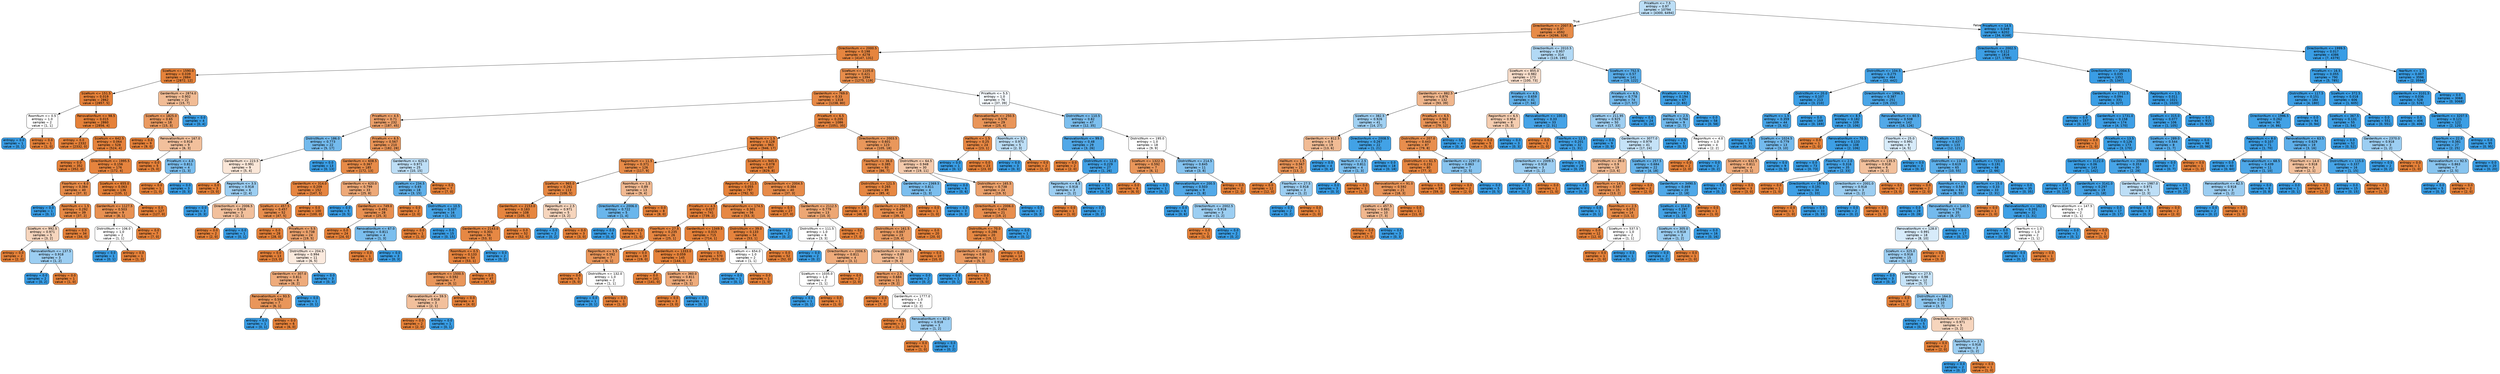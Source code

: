 digraph Tree {
node [shape=box, style="filled, rounded", color="black", fontname=helvetica] ;
edge [fontname=helvetica] ;
0 [label="PriceNum <= 7.5\nentropy = 0.97\nsamples = 10794\nvalue = [4300, 6494]", fillcolor="#bcdef6"] ;
1 [label="DirectionNum <= 2007.5\nentropy = 0.37\nsamples = 4592\nvalue = [4266, 326]", fillcolor="#e78b48"] ;
0 -> 1 [labeldistance=2.5, labelangle=45, headlabel="True"] ;
2 [label="DirectionNum <= 2000.5\nentropy = 0.198\nsamples = 4278\nvalue = [4147, 131]", fillcolor="#e6853f"] ;
1 -> 2 ;
3 [label="SizeNum <= 1590.0\nentropy = 0.039\nsamples = 2884\nvalue = [2872, 12]", fillcolor="#e5823a"] ;
2 -> 3 ;
4 [label="SizeNum <= 151.5\nentropy = 0.019\nsamples = 2862\nvalue = [2857, 5]", fillcolor="#e58139"] ;
3 -> 4 ;
5 [label="RoomNum <= 0.5\nentropy = 1.0\nsamples = 2\nvalue = [1, 1]", fillcolor="#ffffff"] ;
4 -> 5 ;
6 [label="entropy = 0.0\nsamples = 1\nvalue = [0, 1]", fillcolor="#399de5"] ;
5 -> 6 ;
7 [label="entropy = 0.0\nsamples = 1\nvalue = [1, 0]", fillcolor="#e58139"] ;
5 -> 7 ;
8 [label="RenovationNum <= 98.5\nentropy = 0.015\nsamples = 2860\nvalue = [2856, 4]", fillcolor="#e58139"] ;
4 -> 8 ;
9 [label="entropy = 0.0\nsamples = 2332\nvalue = [2332, 0]", fillcolor="#e58139"] ;
8 -> 9 ;
10 [label="SizeNum <= 642.5\nentropy = 0.064\nsamples = 528\nvalue = [524, 4]", fillcolor="#e5823b"] ;
8 -> 10 ;
11 [label="entropy = 0.0\nsamples = 352\nvalue = [352, 0]", fillcolor="#e58139"] ;
10 -> 11 ;
12 [label="DirectionNum <= 1995.5\nentropy = 0.156\nsamples = 176\nvalue = [172, 4]", fillcolor="#e6843e"] ;
10 -> 12 ;
13 [label="FloorNum <= 6.0\nentropy = 0.384\nsamples = 40\nvalue = [37, 3]", fillcolor="#e78b49"] ;
12 -> 13 ;
14 [label="entropy = 0.0\nsamples = 1\nvalue = [0, 1]", fillcolor="#399de5"] ;
13 -> 14 ;
15 [label="RoomNum <= 1.5\nentropy = 0.292\nsamples = 39\nvalue = [37, 2]", fillcolor="#e68844"] ;
13 -> 15 ;
16 [label="SizeNum <= 992.5\nentropy = 0.971\nsamples = 5\nvalue = [3, 2]", fillcolor="#f6d5bd"] ;
15 -> 16 ;
17 [label="entropy = 0.0\nsamples = 2\nvalue = [2, 0]", fillcolor="#e58139"] ;
16 -> 17 ;
18 [label="RenovationNum <= 137.5\nentropy = 0.918\nsamples = 3\nvalue = [1, 2]", fillcolor="#9ccef2"] ;
16 -> 18 ;
19 [label="entropy = 0.0\nsamples = 2\nvalue = [0, 2]", fillcolor="#399de5"] ;
18 -> 19 ;
20 [label="entropy = 0.0\nsamples = 1\nvalue = [1, 0]", fillcolor="#e58139"] ;
18 -> 20 ;
21 [label="entropy = 0.0\nsamples = 34\nvalue = [34, 0]", fillcolor="#e58139"] ;
15 -> 21 ;
22 [label="SizeNum <= 655.0\nentropy = 0.063\nsamples = 136\nvalue = [135, 1]", fillcolor="#e5823a"] ;
12 -> 22 ;
23 [label="GardenNum <= 1127.5\nentropy = 0.503\nsamples = 9\nvalue = [8, 1]", fillcolor="#e89152"] ;
22 -> 23 ;
24 [label="DistrictNum <= 106.0\nentropy = 1.0\nsamples = 2\nvalue = [1, 1]", fillcolor="#ffffff"] ;
23 -> 24 ;
25 [label="entropy = 0.0\nsamples = 1\nvalue = [0, 1]", fillcolor="#399de5"] ;
24 -> 25 ;
26 [label="entropy = 0.0\nsamples = 1\nvalue = [1, 0]", fillcolor="#e58139"] ;
24 -> 26 ;
27 [label="entropy = 0.0\nsamples = 7\nvalue = [7, 0]", fillcolor="#e58139"] ;
23 -> 27 ;
28 [label="entropy = 0.0\nsamples = 127\nvalue = [127, 0]", fillcolor="#e58139"] ;
22 -> 28 ;
29 [label="GardenNum <= 2874.0\nentropy = 0.902\nsamples = 22\nvalue = [15, 7]", fillcolor="#f1bc95"] ;
3 -> 29 ;
30 [label="SizeNum <= 1825.0\nentropy = 0.65\nsamples = 18\nvalue = [15, 3]", fillcolor="#ea9a61"] ;
29 -> 30 ;
31 [label="entropy = 0.0\nsamples = 9\nvalue = [9, 0]", fillcolor="#e58139"] ;
30 -> 31 ;
32 [label="RenovationNum <= 167.0\nentropy = 0.918\nsamples = 9\nvalue = [6, 3]", fillcolor="#f2c09c"] ;
30 -> 32 ;
33 [label="entropy = 0.0\nsamples = 5\nvalue = [5, 0]", fillcolor="#e58139"] ;
32 -> 33 ;
34 [label="PriceNum <= 4.0\nentropy = 0.811\nsamples = 4\nvalue = [1, 3]", fillcolor="#7bbeee"] ;
32 -> 34 ;
35 [label="entropy = 0.0\nsamples = 1\nvalue = [1, 0]", fillcolor="#e58139"] ;
34 -> 35 ;
36 [label="entropy = 0.0\nsamples = 3\nvalue = [0, 3]", fillcolor="#399de5"] ;
34 -> 36 ;
37 [label="entropy = 0.0\nsamples = 4\nvalue = [0, 4]", fillcolor="#399de5"] ;
29 -> 37 ;
38 [label="SizeNum <= 1105.0\nentropy = 0.421\nsamples = 1394\nvalue = [1275, 119]", fillcolor="#e78d4b"] ;
2 -> 38 ;
39 [label="GardenNum <= 769.0\nentropy = 0.33\nsamples = 1318\nvalue = [1238, 80]", fillcolor="#e78946"] ;
38 -> 39 ;
40 [label="PriceNum <= 4.5\nentropy = 0.71\nsamples = 232\nvalue = [187, 45]", fillcolor="#eb9f69"] ;
39 -> 40 ;
41 [label="DistrictNum <= 186.0\nentropy = 0.773\nsamples = 22\nvalue = [5, 17]", fillcolor="#73baed"] ;
40 -> 41 ;
42 [label="GardenNum <= 223.5\nentropy = 0.991\nsamples = 9\nvalue = [5, 4]", fillcolor="#fae6d7"] ;
41 -> 42 ;
43 [label="entropy = 0.0\nsamples = 3\nvalue = [3, 0]", fillcolor="#e58139"] ;
42 -> 43 ;
44 [label="RegionNum <= 3.5\nentropy = 0.918\nsamples = 6\nvalue = [2, 4]", fillcolor="#9ccef2"] ;
42 -> 44 ;
45 [label="entropy = 0.0\nsamples = 3\nvalue = [0, 3]", fillcolor="#399de5"] ;
44 -> 45 ;
46 [label="DirectionNum <= 2006.5\nentropy = 0.918\nsamples = 3\nvalue = [2, 1]", fillcolor="#f2c09c"] ;
44 -> 46 ;
47 [label="entropy = 0.0\nsamples = 2\nvalue = [2, 0]", fillcolor="#e58139"] ;
46 -> 47 ;
48 [label="entropy = 0.0\nsamples = 1\nvalue = [0, 1]", fillcolor="#399de5"] ;
46 -> 48 ;
49 [label="entropy = 0.0\nsamples = 13\nvalue = [0, 13]", fillcolor="#399de5"] ;
41 -> 49 ;
50 [label="PriceNum <= 6.5\nentropy = 0.567\nsamples = 210\nvalue = [182, 28]", fillcolor="#e99457"] ;
40 -> 50 ;
51 [label="GardenNum <= 608.5\nentropy = 0.367\nsamples = 185\nvalue = [172, 13]", fillcolor="#e78b48"] ;
50 -> 51 ;
52 [label="GardenNum <= 314.0\nentropy = 0.209\nsamples = 152\nvalue = [147, 5]", fillcolor="#e68540"] ;
51 -> 52 ;
53 [label="SizeNum <= 457.5\nentropy = 0.457\nsamples = 52\nvalue = [47, 5]", fillcolor="#e88e4e"] ;
52 -> 53 ;
54 [label="entropy = 0.0\nsamples = 28\nvalue = [28, 0]", fillcolor="#e58139"] ;
53 -> 54 ;
55 [label="PriceNum <= 5.5\nentropy = 0.738\nsamples = 24\nvalue = [19, 5]", fillcolor="#eca26d"] ;
53 -> 55 ;
56 [label="entropy = 0.0\nsamples = 13\nvalue = [13, 0]", fillcolor="#e58139"] ;
55 -> 56 ;
57 [label="DistrictNum <= 204.5\nentropy = 0.994\nsamples = 11\nvalue = [6, 5]", fillcolor="#fbeade"] ;
55 -> 57 ;
58 [label="GardenNum <= 307.0\nentropy = 0.811\nsamples = 8\nvalue = [6, 2]", fillcolor="#eeab7b"] ;
57 -> 58 ;
59 [label="RenovationNum <= 93.5\nentropy = 0.592\nsamples = 7\nvalue = [6, 1]", fillcolor="#e9965a"] ;
58 -> 59 ;
60 [label="entropy = 0.0\nsamples = 1\nvalue = [0, 1]", fillcolor="#399de5"] ;
59 -> 60 ;
61 [label="entropy = 0.0\nsamples = 6\nvalue = [6, 0]", fillcolor="#e58139"] ;
59 -> 61 ;
62 [label="entropy = 0.0\nsamples = 1\nvalue = [0, 1]", fillcolor="#399de5"] ;
58 -> 62 ;
63 [label="entropy = 0.0\nsamples = 3\nvalue = [0, 3]", fillcolor="#399de5"] ;
57 -> 63 ;
64 [label="entropy = 0.0\nsamples = 100\nvalue = [100, 0]", fillcolor="#e58139"] ;
52 -> 64 ;
65 [label="GardenNum <= 620.0\nentropy = 0.799\nsamples = 33\nvalue = [25, 8]", fillcolor="#eda978"] ;
51 -> 65 ;
66 [label="entropy = 0.0\nsamples = 5\nvalue = [0, 5]", fillcolor="#399de5"] ;
65 -> 66 ;
67 [label="GardenNum <= 749.0\nentropy = 0.491\nsamples = 28\nvalue = [25, 3]", fillcolor="#e89051"] ;
65 -> 67 ;
68 [label="entropy = 0.0\nsamples = 24\nvalue = [24, 0]", fillcolor="#e58139"] ;
67 -> 68 ;
69 [label="RenovationNum <= 67.0\nentropy = 0.811\nsamples = 4\nvalue = [1, 3]", fillcolor="#7bbeee"] ;
67 -> 69 ;
70 [label="entropy = 0.0\nsamples = 1\nvalue = [1, 0]", fillcolor="#e58139"] ;
69 -> 70 ;
71 [label="entropy = 0.0\nsamples = 3\nvalue = [0, 3]", fillcolor="#399de5"] ;
69 -> 71 ;
72 [label="GardenNum <= 625.0\nentropy = 0.971\nsamples = 25\nvalue = [10, 15]", fillcolor="#bddef6"] ;
50 -> 72 ;
73 [label="SizeNum <= 234.5\nentropy = 0.65\nsamples = 18\nvalue = [3, 15]", fillcolor="#61b1ea"] ;
72 -> 73 ;
74 [label="entropy = 0.0\nsamples = 2\nvalue = [2, 0]", fillcolor="#e58139"] ;
73 -> 74 ;
75 [label="DistrictNum <= 10.5\nentropy = 0.337\nsamples = 16\nvalue = [1, 15]", fillcolor="#46a4e7"] ;
73 -> 75 ;
76 [label="entropy = 0.0\nsamples = 1\nvalue = [1, 0]", fillcolor="#e58139"] ;
75 -> 76 ;
77 [label="entropy = 0.0\nsamples = 15\nvalue = [0, 15]", fillcolor="#399de5"] ;
75 -> 77 ;
78 [label="entropy = 0.0\nsamples = 7\nvalue = [7, 0]", fillcolor="#e58139"] ;
72 -> 78 ;
79 [label="PriceNum <= 6.5\nentropy = 0.205\nsamples = 1086\nvalue = [1051, 35]", fillcolor="#e68540"] ;
39 -> 79 ;
80 [label="YearNum <= 1.5\nentropy = 0.128\nsamples = 963\nvalue = [946, 17]", fillcolor="#e5833d"] ;
79 -> 80 ;
81 [label="RegionNum <= 11.5\nentropy = 0.371\nsamples = 126\nvalue = [117, 9]", fillcolor="#e78b48"] ;
80 -> 81 ;
82 [label="SizeNum <= 965.0\nentropy = 0.261\nsamples = 113\nvalue = [108, 5]", fillcolor="#e68742"] ;
81 -> 82 ;
83 [label="GardenNum <= 2153.0\nentropy = 0.183\nsamples = 108\nvalue = [105, 3]", fillcolor="#e6853f"] ;
82 -> 83 ;
84 [label="GardenNum <= 2143.0\nentropy = 0.301\nsamples = 56\nvalue = [53, 3]", fillcolor="#e68844"] ;
83 -> 84 ;
85 [label="RoomNum <= 0.5\nentropy = 0.133\nsamples = 54\nvalue = [53, 1]", fillcolor="#e5833d"] ;
84 -> 85 ;
86 [label="GardenNum <= 1500.5\nentropy = 0.592\nsamples = 7\nvalue = [6, 1]", fillcolor="#e9965a"] ;
85 -> 86 ;
87 [label="RenovationNum <= 59.5\nentropy = 0.918\nsamples = 3\nvalue = [2, 1]", fillcolor="#f2c09c"] ;
86 -> 87 ;
88 [label="entropy = 0.0\nsamples = 2\nvalue = [2, 0]", fillcolor="#e58139"] ;
87 -> 88 ;
89 [label="entropy = 0.0\nsamples = 1\nvalue = [0, 1]", fillcolor="#399de5"] ;
87 -> 89 ;
90 [label="entropy = 0.0\nsamples = 4\nvalue = [4, 0]", fillcolor="#e58139"] ;
86 -> 90 ;
91 [label="entropy = 0.0\nsamples = 47\nvalue = [47, 0]", fillcolor="#e58139"] ;
85 -> 91 ;
92 [label="entropy = 0.0\nsamples = 2\nvalue = [0, 2]", fillcolor="#399de5"] ;
84 -> 92 ;
93 [label="entropy = 0.0\nsamples = 52\nvalue = [52, 0]", fillcolor="#e58139"] ;
83 -> 93 ;
94 [label="RegionNum <= 2.5\nentropy = 0.971\nsamples = 5\nvalue = [3, 2]", fillcolor="#f6d5bd"] ;
82 -> 94 ;
95 [label="entropy = 0.0\nsamples = 2\nvalue = [0, 2]", fillcolor="#399de5"] ;
94 -> 95 ;
96 [label="entropy = 0.0\nsamples = 3\nvalue = [3, 0]", fillcolor="#e58139"] ;
94 -> 96 ;
97 [label="RoomNum <= 1.5\nentropy = 0.89\nsamples = 13\nvalue = [9, 4]", fillcolor="#f1b991"] ;
81 -> 97 ;
98 [label="DirectionNum <= 2006.0\nentropy = 0.722\nsamples = 5\nvalue = [1, 4]", fillcolor="#6ab6ec"] ;
97 -> 98 ;
99 [label="entropy = 0.0\nsamples = 4\nvalue = [0, 4]", fillcolor="#399de5"] ;
98 -> 99 ;
100 [label="entropy = 0.0\nsamples = 1\nvalue = [1, 0]", fillcolor="#e58139"] ;
98 -> 100 ;
101 [label="entropy = 0.0\nsamples = 8\nvalue = [8, 0]", fillcolor="#e58139"] ;
97 -> 101 ;
102 [label="SizeNum <= 945.0\nentropy = 0.078\nsamples = 837\nvalue = [829, 8]", fillcolor="#e5823b"] ;
80 -> 102 ;
103 [label="RegionNum <= 11.5\nentropy = 0.055\nsamples = 797\nvalue = [792, 5]", fillcolor="#e5823a"] ;
102 -> 103 ;
104 [label="PriceNum <= 4.5\nentropy = 0.027\nsamples = 741\nvalue = [739, 2]", fillcolor="#e5813a"] ;
103 -> 104 ;
105 [label="FloorNum <= 27.5\nentropy = 0.235\nsamples = 26\nvalue = [25, 1]", fillcolor="#e68641"] ;
104 -> 105 ;
106 [label="RegionNum <= 5.5\nentropy = 0.592\nsamples = 7\nvalue = [6, 1]", fillcolor="#e9965a"] ;
105 -> 106 ;
107 [label="entropy = 0.0\nsamples = 5\nvalue = [5, 0]", fillcolor="#e58139"] ;
106 -> 107 ;
108 [label="DistrictNum <= 132.0\nentropy = 1.0\nsamples = 2\nvalue = [1, 1]", fillcolor="#ffffff"] ;
106 -> 108 ;
109 [label="entropy = 0.0\nsamples = 1\nvalue = [0, 1]", fillcolor="#399de5"] ;
108 -> 109 ;
110 [label="entropy = 0.0\nsamples = 1\nvalue = [1, 0]", fillcolor="#e58139"] ;
108 -> 110 ;
111 [label="entropy = 0.0\nsamples = 19\nvalue = [19, 0]", fillcolor="#e58139"] ;
105 -> 111 ;
112 [label="GardenNum <= 1349.5\nentropy = 0.015\nsamples = 715\nvalue = [714, 1]", fillcolor="#e58139"] ;
104 -> 112 ;
113 [label="GardenNum <= 1333.0\nentropy = 0.059\nsamples = 145\nvalue = [144, 1]", fillcolor="#e5823a"] ;
112 -> 113 ;
114 [label="entropy = 0.0\nsamples = 141\nvalue = [141, 0]", fillcolor="#e58139"] ;
113 -> 114 ;
115 [label="SizeNum <= 360.0\nentropy = 0.811\nsamples = 4\nvalue = [3, 1]", fillcolor="#eeab7b"] ;
113 -> 115 ;
116 [label="entropy = 0.0\nsamples = 3\nvalue = [3, 0]", fillcolor="#e58139"] ;
115 -> 116 ;
117 [label="entropy = 0.0\nsamples = 1\nvalue = [0, 1]", fillcolor="#399de5"] ;
115 -> 117 ;
118 [label="entropy = 0.0\nsamples = 570\nvalue = [570, 0]", fillcolor="#e58139"] ;
112 -> 118 ;
119 [label="RenovationNum <= 174.5\nentropy = 0.301\nsamples = 56\nvalue = [53, 3]", fillcolor="#e68844"] ;
103 -> 119 ;
120 [label="DistrictNum <= 39.0\nentropy = 0.133\nsamples = 54\nvalue = [53, 1]", fillcolor="#e5833d"] ;
119 -> 120 ;
121 [label="SizeNum <= 654.0\nentropy = 1.0\nsamples = 2\nvalue = [1, 1]", fillcolor="#ffffff"] ;
120 -> 121 ;
122 [label="entropy = 0.0\nsamples = 1\nvalue = [0, 1]", fillcolor="#399de5"] ;
121 -> 122 ;
123 [label="entropy = 0.0\nsamples = 1\nvalue = [1, 0]", fillcolor="#e58139"] ;
121 -> 123 ;
124 [label="entropy = 0.0\nsamples = 52\nvalue = [52, 0]", fillcolor="#e58139"] ;
120 -> 124 ;
125 [label="entropy = 0.0\nsamples = 2\nvalue = [0, 2]", fillcolor="#399de5"] ;
119 -> 125 ;
126 [label="DirectionNum <= 2004.5\nentropy = 0.384\nsamples = 40\nvalue = [37, 3]", fillcolor="#e78b49"] ;
102 -> 126 ;
127 [label="entropy = 0.0\nsamples = 27\nvalue = [27, 0]", fillcolor="#e58139"] ;
126 -> 127 ;
128 [label="GardenNum <= 2112.5\nentropy = 0.779\nsamples = 13\nvalue = [10, 3]", fillcolor="#eda774"] ;
126 -> 128 ;
129 [label="DistrictNum <= 111.5\nentropy = 1.0\nsamples = 6\nvalue = [3, 3]", fillcolor="#ffffff"] ;
128 -> 129 ;
130 [label="entropy = 0.0\nsamples = 2\nvalue = [0, 2]", fillcolor="#399de5"] ;
129 -> 130 ;
131 [label="DirectionNum <= 2006.5\nentropy = 0.811\nsamples = 4\nvalue = [3, 1]", fillcolor="#eeab7b"] ;
129 -> 131 ;
132 [label="SizeNum <= 1035.0\nentropy = 1.0\nsamples = 2\nvalue = [1, 1]", fillcolor="#ffffff"] ;
131 -> 132 ;
133 [label="entropy = 0.0\nsamples = 1\nvalue = [0, 1]", fillcolor="#399de5"] ;
132 -> 133 ;
134 [label="entropy = 0.0\nsamples = 1\nvalue = [1, 0]", fillcolor="#e58139"] ;
132 -> 134 ;
135 [label="entropy = 0.0\nsamples = 2\nvalue = [2, 0]", fillcolor="#e58139"] ;
131 -> 135 ;
136 [label="entropy = 0.0\nsamples = 7\nvalue = [7, 0]", fillcolor="#e58139"] ;
128 -> 136 ;
137 [label="DirectionNum <= 2003.5\nentropy = 0.601\nsamples = 123\nvalue = [105, 18]", fillcolor="#e9975b"] ;
79 -> 137 ;
138 [label="FloorNum <= 36.0\nentropy = 0.385\nsamples = 93\nvalue = [86, 7]", fillcolor="#e78b49"] ;
137 -> 138 ;
139 [label="DistrictNum <= 121.5\nentropy = 0.265\nsamples = 89\nvalue = [85, 4]", fillcolor="#e68742"] ;
138 -> 139 ;
140 [label="entropy = 0.0\nsamples = 46\nvalue = [46, 0]", fillcolor="#e58139"] ;
139 -> 140 ;
141 [label="GardenNum <= 2505.5\nentropy = 0.446\nsamples = 43\nvalue = [39, 4]", fillcolor="#e88e4d"] ;
139 -> 141 ;
142 [label="DistrictNum <= 161.5\nentropy = 0.667\nsamples = 23\nvalue = [19, 4]", fillcolor="#ea9c63"] ;
141 -> 142 ;
143 [label="DirectionNum <= 2002.5\nentropy = 0.89\nsamples = 13\nvalue = [9, 4]", fillcolor="#f1b991"] ;
142 -> 143 ;
144 [label="YearNum <= 2.5\nentropy = 0.684\nsamples = 11\nvalue = [9, 2]", fillcolor="#eb9d65"] ;
143 -> 144 ;
145 [label="entropy = 0.0\nsamples = 7\nvalue = [7, 0]", fillcolor="#e58139"] ;
144 -> 145 ;
146 [label="GardenNum <= 1777.0\nentropy = 1.0\nsamples = 4\nvalue = [2, 2]", fillcolor="#ffffff"] ;
144 -> 146 ;
147 [label="entropy = 0.0\nsamples = 1\nvalue = [1, 0]", fillcolor="#e58139"] ;
146 -> 147 ;
148 [label="RenovationNum <= 82.0\nentropy = 0.918\nsamples = 3\nvalue = [1, 2]", fillcolor="#9ccef2"] ;
146 -> 148 ;
149 [label="entropy = 0.0\nsamples = 1\nvalue = [1, 0]", fillcolor="#e58139"] ;
148 -> 149 ;
150 [label="entropy = 0.0\nsamples = 2\nvalue = [0, 2]", fillcolor="#399de5"] ;
148 -> 150 ;
151 [label="entropy = 0.0\nsamples = 2\nvalue = [0, 2]", fillcolor="#399de5"] ;
143 -> 151 ;
152 [label="entropy = 0.0\nsamples = 10\nvalue = [10, 0]", fillcolor="#e58139"] ;
142 -> 152 ;
153 [label="entropy = 0.0\nsamples = 20\nvalue = [20, 0]", fillcolor="#e58139"] ;
141 -> 153 ;
154 [label="GardenNum <= 2369.5\nentropy = 0.811\nsamples = 4\nvalue = [1, 3]", fillcolor="#7bbeee"] ;
138 -> 154 ;
155 [label="entropy = 0.0\nsamples = 1\nvalue = [1, 0]", fillcolor="#e58139"] ;
154 -> 155 ;
156 [label="entropy = 0.0\nsamples = 3\nvalue = [0, 3]", fillcolor="#399de5"] ;
154 -> 156 ;
157 [label="DistrictNum <= 64.5\nentropy = 0.948\nsamples = 30\nvalue = [19, 11]", fillcolor="#f4caac"] ;
137 -> 157 ;
158 [label="entropy = 0.0\nsamples = 6\nvalue = [0, 6]", fillcolor="#399de5"] ;
157 -> 158 ;
159 [label="DistrictNum <= 165.5\nentropy = 0.738\nsamples = 24\nvalue = [19, 5]", fillcolor="#eca26d"] ;
157 -> 159 ;
160 [label="DirectionNum <= 2006.0\nentropy = 0.454\nsamples = 21\nvalue = [19, 2]", fillcolor="#e88e4e"] ;
159 -> 160 ;
161 [label="DistrictNum <= 70.0\nentropy = 0.286\nsamples = 20\nvalue = [19, 1]", fillcolor="#e68843"] ;
160 -> 161 ;
162 [label="GardenNum <= 3002.5\nentropy = 0.65\nsamples = 6\nvalue = [5, 1]", fillcolor="#ea9a61"] ;
161 -> 162 ;
163 [label="entropy = 0.0\nsamples = 1\nvalue = [0, 1]", fillcolor="#399de5"] ;
162 -> 163 ;
164 [label="entropy = 0.0\nsamples = 5\nvalue = [5, 0]", fillcolor="#e58139"] ;
162 -> 164 ;
165 [label="entropy = 0.0\nsamples = 14\nvalue = [14, 0]", fillcolor="#e58139"] ;
161 -> 165 ;
166 [label="entropy = 0.0\nsamples = 1\nvalue = [0, 1]", fillcolor="#399de5"] ;
160 -> 166 ;
167 [label="entropy = 0.0\nsamples = 3\nvalue = [0, 3]", fillcolor="#399de5"] ;
159 -> 167 ;
168 [label="PriceNum <= 5.5\nentropy = 1.0\nsamples = 76\nvalue = [37, 39]", fillcolor="#f5fafe"] ;
38 -> 168 ;
169 [label="RenovationNum <= 250.5\nentropy = 0.579\nsamples = 29\nvalue = [25, 4]", fillcolor="#e99559"] ;
168 -> 169 ;
170 [label="HallNum <= 1.5\nentropy = 0.25\nsamples = 24\nvalue = [23, 1]", fillcolor="#e68642"] ;
169 -> 170 ;
171 [label="entropy = 0.0\nsamples = 1\nvalue = [0, 1]", fillcolor="#399de5"] ;
170 -> 171 ;
172 [label="entropy = 0.0\nsamples = 23\nvalue = [23, 0]", fillcolor="#e58139"] ;
170 -> 172 ;
173 [label="RoomNum <= 3.5\nentropy = 0.971\nsamples = 5\nvalue = [2, 3]", fillcolor="#bddef6"] ;
169 -> 173 ;
174 [label="entropy = 0.0\nsamples = 3\nvalue = [0, 3]", fillcolor="#399de5"] ;
173 -> 174 ;
175 [label="entropy = 0.0\nsamples = 2\nvalue = [2, 0]", fillcolor="#e58139"] ;
173 -> 175 ;
176 [label="DistrictNum <= 110.5\nentropy = 0.82\nsamples = 47\nvalue = [12, 35]", fillcolor="#7dbfee"] ;
168 -> 176 ;
177 [label="RenovationNum <= 99.0\nentropy = 0.48\nsamples = 29\nvalue = [3, 26]", fillcolor="#50a8e8"] ;
176 -> 177 ;
178 [label="entropy = 0.0\nsamples = 2\nvalue = [2, 0]", fillcolor="#e58139"] ;
177 -> 178 ;
179 [label="DistrictNum <= 12.0\nentropy = 0.229\nsamples = 27\nvalue = [1, 26]", fillcolor="#41a1e6"] ;
177 -> 179 ;
180 [label="RegionNum <= 6.5\nentropy = 0.918\nsamples = 3\nvalue = [1, 2]", fillcolor="#9ccef2"] ;
179 -> 180 ;
181 [label="entropy = 0.0\nsamples = 1\nvalue = [1, 0]", fillcolor="#e58139"] ;
180 -> 181 ;
182 [label="entropy = 0.0\nsamples = 2\nvalue = [0, 2]", fillcolor="#399de5"] ;
180 -> 182 ;
183 [label="entropy = 0.0\nsamples = 24\nvalue = [0, 24]", fillcolor="#399de5"] ;
179 -> 183 ;
184 [label="DistrictNum <= 195.0\nentropy = 1.0\nsamples = 18\nvalue = [9, 9]", fillcolor="#ffffff"] ;
176 -> 184 ;
185 [label="SizeNum <= 1322.5\nentropy = 0.592\nsamples = 7\nvalue = [6, 1]", fillcolor="#e9965a"] ;
184 -> 185 ;
186 [label="entropy = 0.0\nsamples = 6\nvalue = [6, 0]", fillcolor="#e58139"] ;
185 -> 186 ;
187 [label="entropy = 0.0\nsamples = 1\nvalue = [0, 1]", fillcolor="#399de5"] ;
185 -> 187 ;
188 [label="DistrictNum <= 214.5\nentropy = 0.845\nsamples = 11\nvalue = [3, 8]", fillcolor="#83c2ef"] ;
184 -> 188 ;
189 [label="RenovationNum <= 200.5\nentropy = 0.503\nsamples = 9\nvalue = [1, 8]", fillcolor="#52a9e8"] ;
188 -> 189 ;
190 [label="entropy = 0.0\nsamples = 6\nvalue = [0, 6]", fillcolor="#399de5"] ;
189 -> 190 ;
191 [label="DirectionNum <= 2002.5\nentropy = 0.918\nsamples = 3\nvalue = [1, 2]", fillcolor="#9ccef2"] ;
189 -> 191 ;
192 [label="entropy = 0.0\nsamples = 1\nvalue = [1, 0]", fillcolor="#e58139"] ;
191 -> 192 ;
193 [label="entropy = 0.0\nsamples = 2\nvalue = [0, 2]", fillcolor="#399de5"] ;
191 -> 193 ;
194 [label="entropy = 0.0\nsamples = 2\nvalue = [2, 0]", fillcolor="#e58139"] ;
188 -> 194 ;
195 [label="DirectionNum <= 2010.5\nentropy = 0.957\nsamples = 314\nvalue = [119, 195]", fillcolor="#b2d9f5"] ;
1 -> 195 ;
196 [label="SizeNum <= 855.0\nentropy = 0.982\nsamples = 173\nvalue = [100, 73]", fillcolor="#f8ddca"] ;
195 -> 196 ;
197 [label="GardenNum <= 882.5\nentropy = 0.876\nsamples = 132\nvalue = [93, 39]", fillcolor="#f0b68c"] ;
196 -> 197 ;
198 [label="SizeNum <= 382.5\nentropy = 0.926\nsamples = 41\nvalue = [14, 27]", fillcolor="#a0d0f2"] ;
197 -> 198 ;
199 [label="GardenNum <= 812.5\nentropy = 0.9\nsamples = 19\nvalue = [13, 6]", fillcolor="#f1bb94"] ;
198 -> 199 ;
200 [label="HallNum <= 1.5\nentropy = 0.567\nsamples = 15\nvalue = [13, 2]", fillcolor="#e99457"] ;
199 -> 200 ;
201 [label="entropy = 0.0\nsamples = 12\nvalue = [12, 0]", fillcolor="#e58139"] ;
200 -> 201 ;
202 [label="FloorNum <= 27.5\nentropy = 0.918\nsamples = 3\nvalue = [1, 2]", fillcolor="#9ccef2"] ;
200 -> 202 ;
203 [label="entropy = 0.0\nsamples = 2\nvalue = [0, 2]", fillcolor="#399de5"] ;
202 -> 203 ;
204 [label="entropy = 0.0\nsamples = 1\nvalue = [1, 0]", fillcolor="#e58139"] ;
202 -> 204 ;
205 [label="entropy = 0.0\nsamples = 4\nvalue = [0, 4]", fillcolor="#399de5"] ;
199 -> 205 ;
206 [label="DirectionNum <= 2008.5\nentropy = 0.267\nsamples = 22\nvalue = [1, 21]", fillcolor="#42a2e6"] ;
198 -> 206 ;
207 [label="YearNum <= 2.5\nentropy = 0.811\nsamples = 4\nvalue = [1, 3]", fillcolor="#7bbeee"] ;
206 -> 207 ;
208 [label="entropy = 0.0\nsamples = 3\nvalue = [0, 3]", fillcolor="#399de5"] ;
207 -> 208 ;
209 [label="entropy = 0.0\nsamples = 1\nvalue = [1, 0]", fillcolor="#e58139"] ;
207 -> 209 ;
210 [label="entropy = 0.0\nsamples = 18\nvalue = [0, 18]", fillcolor="#399de5"] ;
206 -> 210 ;
211 [label="PriceNum <= 6.5\nentropy = 0.563\nsamples = 91\nvalue = [79, 12]", fillcolor="#e99457"] ;
197 -> 211 ;
212 [label="DistrictNum <= 207.0\nentropy = 0.443\nsamples = 87\nvalue = [79, 8]", fillcolor="#e88e4d"] ;
211 -> 212 ;
213 [label="DistrictNum <= 61.5\nentropy = 0.231\nsamples = 80\nvalue = [77, 3]", fillcolor="#e68641"] ;
212 -> 213 ;
214 [label="RenovationNum <= 91.0\nentropy = 0.592\nsamples = 21\nvalue = [18, 3]", fillcolor="#e9965a"] ;
213 -> 214 ;
215 [label="SizeNum <= 457.5\nentropy = 0.881\nsamples = 10\nvalue = [7, 3]", fillcolor="#f0b78e"] ;
214 -> 215 ;
216 [label="entropy = 0.0\nsamples = 7\nvalue = [7, 0]", fillcolor="#e58139"] ;
215 -> 216 ;
217 [label="entropy = 0.0\nsamples = 3\nvalue = [0, 3]", fillcolor="#399de5"] ;
215 -> 217 ;
218 [label="entropy = 0.0\nsamples = 11\nvalue = [11, 0]", fillcolor="#e58139"] ;
214 -> 218 ;
219 [label="entropy = 0.0\nsamples = 59\nvalue = [59, 0]", fillcolor="#e58139"] ;
213 -> 219 ;
220 [label="GardenNum <= 2297.0\nentropy = 0.863\nsamples = 7\nvalue = [2, 5]", fillcolor="#88c4ef"] ;
212 -> 220 ;
221 [label="entropy = 0.0\nsamples = 2\nvalue = [2, 0]", fillcolor="#e58139"] ;
220 -> 221 ;
222 [label="entropy = 0.0\nsamples = 5\nvalue = [0, 5]", fillcolor="#399de5"] ;
220 -> 222 ;
223 [label="entropy = 0.0\nsamples = 4\nvalue = [0, 4]", fillcolor="#399de5"] ;
211 -> 223 ;
224 [label="PriceNum <= 4.5\nentropy = 0.659\nsamples = 41\nvalue = [7, 34]", fillcolor="#62b1ea"] ;
196 -> 224 ;
225 [label="RegionNum <= 6.5\nentropy = 0.954\nsamples = 8\nvalue = [5, 3]", fillcolor="#f5cdb0"] ;
224 -> 225 ;
226 [label="entropy = 0.0\nsamples = 5\nvalue = [5, 0]", fillcolor="#e58139"] ;
225 -> 226 ;
227 [label="entropy = 0.0\nsamples = 3\nvalue = [0, 3]", fillcolor="#399de5"] ;
225 -> 227 ;
228 [label="RenovationNum <= 100.0\nentropy = 0.33\nsamples = 33\nvalue = [2, 31]", fillcolor="#46a3e7"] ;
224 -> 228 ;
229 [label="entropy = 0.0\nsamples = 1\nvalue = [1, 0]", fillcolor="#e58139"] ;
228 -> 229 ;
230 [label="FloorNum <= 12.5\nentropy = 0.201\nsamples = 32\nvalue = [1, 31]", fillcolor="#3fa0e6"] ;
228 -> 230 ;
231 [label="DirectionNum <= 2009.5\nentropy = 0.918\nsamples = 3\nvalue = [1, 2]", fillcolor="#9ccef2"] ;
230 -> 231 ;
232 [label="entropy = 0.0\nsamples = 2\nvalue = [0, 2]", fillcolor="#399de5"] ;
231 -> 232 ;
233 [label="entropy = 0.0\nsamples = 1\nvalue = [1, 0]", fillcolor="#e58139"] ;
231 -> 233 ;
234 [label="entropy = 0.0\nsamples = 29\nvalue = [0, 29]", fillcolor="#399de5"] ;
230 -> 234 ;
235 [label="SizeNum <= 752.5\nentropy = 0.57\nsamples = 141\nvalue = [19, 122]", fillcolor="#58ace9"] ;
195 -> 235 ;
236 [label="PriceNum <= 6.5\nentropy = 0.778\nsamples = 74\nvalue = [17, 57]", fillcolor="#74baed"] ;
235 -> 236 ;
237 [label="SizeNum <= 211.95\nentropy = 0.925\nsamples = 50\nvalue = [17, 33]", fillcolor="#9fcff2"] ;
236 -> 237 ;
238 [label="entropy = 0.0\nsamples = 9\nvalue = [0, 9]", fillcolor="#399de5"] ;
237 -> 238 ;
239 [label="GardenNum <= 3077.0\nentropy = 0.979\nsamples = 41\nvalue = [17, 24]", fillcolor="#c5e2f7"] ;
237 -> 239 ;
240 [label="DistrictNum <= 39.0\nentropy = 0.9\nsamples = 19\nvalue = [13, 6]", fillcolor="#f1bb94"] ;
239 -> 240 ;
241 [label="entropy = 0.0\nsamples = 4\nvalue = [0, 4]", fillcolor="#399de5"] ;
240 -> 241 ;
242 [label="FloorNum <= 14.5\nentropy = 0.567\nsamples = 15\nvalue = [13, 2]", fillcolor="#e99457"] ;
240 -> 242 ;
243 [label="entropy = 0.0\nsamples = 1\nvalue = [0, 1]", fillcolor="#399de5"] ;
242 -> 243 ;
244 [label="RoomNum <= 2.5\nentropy = 0.371\nsamples = 14\nvalue = [13, 1]", fillcolor="#e78b48"] ;
242 -> 244 ;
245 [label="entropy = 0.0\nsamples = 12\nvalue = [12, 0]", fillcolor="#e58139"] ;
244 -> 245 ;
246 [label="SizeNum <= 537.5\nentropy = 1.0\nsamples = 2\nvalue = [1, 1]", fillcolor="#ffffff"] ;
244 -> 246 ;
247 [label="entropy = 0.0\nsamples = 1\nvalue = [1, 0]", fillcolor="#e58139"] ;
246 -> 247 ;
248 [label="entropy = 0.0\nsamples = 1\nvalue = [0, 1]", fillcolor="#399de5"] ;
246 -> 248 ;
249 [label="SizeNum <= 257.5\nentropy = 0.684\nsamples = 22\nvalue = [4, 18]", fillcolor="#65b3eb"] ;
239 -> 249 ;
250 [label="entropy = 0.0\nsamples = 2\nvalue = [2, 0]", fillcolor="#e58139"] ;
249 -> 250 ;
251 [label="GardenNum <= 3490.5\nentropy = 0.469\nsamples = 20\nvalue = [2, 18]", fillcolor="#4fa8e8"] ;
249 -> 251 ;
252 [label="SizeNum <= 314.0\nentropy = 0.297\nsamples = 19\nvalue = [1, 18]", fillcolor="#44a2e6"] ;
251 -> 252 ;
253 [label="SizeNum <= 305.0\nentropy = 0.918\nsamples = 3\nvalue = [1, 2]", fillcolor="#9ccef2"] ;
252 -> 253 ;
254 [label="entropy = 0.0\nsamples = 2\nvalue = [0, 2]", fillcolor="#399de5"] ;
253 -> 254 ;
255 [label="entropy = 0.0\nsamples = 1\nvalue = [1, 0]", fillcolor="#e58139"] ;
253 -> 255 ;
256 [label="entropy = 0.0\nsamples = 16\nvalue = [0, 16]", fillcolor="#399de5"] ;
252 -> 256 ;
257 [label="entropy = 0.0\nsamples = 1\nvalue = [1, 0]", fillcolor="#e58139"] ;
251 -> 257 ;
258 [label="entropy = 0.0\nsamples = 24\nvalue = [0, 24]", fillcolor="#399de5"] ;
236 -> 258 ;
259 [label="PriceNum <= 4.5\nentropy = 0.194\nsamples = 67\nvalue = [2, 65]", fillcolor="#3fa0e6"] ;
235 -> 259 ;
260 [label="HallNum <= 2.5\nentropy = 0.764\nsamples = 9\nvalue = [2, 7]", fillcolor="#72b9ec"] ;
259 -> 260 ;
261 [label="entropy = 0.0\nsamples = 5\nvalue = [0, 5]", fillcolor="#399de5"] ;
260 -> 261 ;
262 [label="RegionNum <= 4.0\nentropy = 1.0\nsamples = 4\nvalue = [2, 2]", fillcolor="#ffffff"] ;
260 -> 262 ;
263 [label="entropy = 0.0\nsamples = 2\nvalue = [2, 0]", fillcolor="#e58139"] ;
262 -> 263 ;
264 [label="entropy = 0.0\nsamples = 2\nvalue = [0, 2]", fillcolor="#399de5"] ;
262 -> 264 ;
265 [label="entropy = 0.0\nsamples = 58\nvalue = [0, 58]", fillcolor="#399de5"] ;
259 -> 265 ;
266 [label="PriceNum <= 14.5\nentropy = 0.049\nsamples = 6202\nvalue = [34, 6168]", fillcolor="#3a9ee5"] ;
0 -> 266 [labeldistance=2.5, labelangle=-45, headlabel="False"] ;
267 [label="DirectionNum <= 2002.5\nentropy = 0.112\nsamples = 1816\nvalue = [27, 1789]", fillcolor="#3c9ee5"] ;
266 -> 267 ;
268 [label="DistrictNum <= 104.5\nentropy = 0.275\nsamples = 464\nvalue = [22, 442]", fillcolor="#43a2e6"] ;
267 -> 268 ;
269 [label="DistrictNum <= 20.0\nentropy = 0.107\nsamples = 213\nvalue = [3, 210]", fillcolor="#3c9ee5"] ;
268 -> 269 ;
270 [label="HallNum <= 1.5\nentropy = 0.359\nsamples = 44\nvalue = [3, 41]", fillcolor="#47a4e7"] ;
269 -> 270 ;
271 [label="entropy = 0.0\nsamples = 31\nvalue = [0, 31]", fillcolor="#399de5"] ;
270 -> 271 ;
272 [label="SizeNum <= 1024.5\nentropy = 0.779\nsamples = 13\nvalue = [3, 10]", fillcolor="#74baed"] ;
270 -> 272 ;
273 [label="SizeNum <= 632.5\nentropy = 0.811\nsamples = 4\nvalue = [3, 1]", fillcolor="#eeab7b"] ;
272 -> 273 ;
274 [label="entropy = 0.0\nsamples = 1\nvalue = [0, 1]", fillcolor="#399de5"] ;
273 -> 274 ;
275 [label="entropy = 0.0\nsamples = 3\nvalue = [3, 0]", fillcolor="#e58139"] ;
273 -> 275 ;
276 [label="entropy = 0.0\nsamples = 9\nvalue = [0, 9]", fillcolor="#399de5"] ;
272 -> 276 ;
277 [label="entropy = 0.0\nsamples = 169\nvalue = [0, 169]", fillcolor="#399de5"] ;
269 -> 277 ;
278 [label="DirectionNum <= 1996.5\nentropy = 0.387\nsamples = 251\nvalue = [19, 232]", fillcolor="#49a5e7"] ;
268 -> 278 ;
279 [label="PriceNum <= 8.5\nentropy = 0.182\nsamples = 109\nvalue = [3, 106]", fillcolor="#3fa0e6"] ;
278 -> 279 ;
280 [label="entropy = 0.0\nsamples = 1\nvalue = [1, 0]", fillcolor="#e58139"] ;
279 -> 280 ;
281 [label="RenovationNum <= 70.5\nentropy = 0.133\nsamples = 108\nvalue = [2, 106]", fillcolor="#3d9fe5"] ;
279 -> 281 ;
282 [label="entropy = 0.0\nsamples = 73\nvalue = [0, 73]", fillcolor="#399de5"] ;
281 -> 282 ;
283 [label="FloorNum <= 2.0\nentropy = 0.316\nsamples = 35\nvalue = [2, 33]", fillcolor="#45a3e7"] ;
281 -> 283 ;
284 [label="entropy = 0.0\nsamples = 1\nvalue = [1, 0]", fillcolor="#e58139"] ;
283 -> 284 ;
285 [label="DirectionNum <= 1978.5\nentropy = 0.191\nsamples = 34\nvalue = [1, 33]", fillcolor="#3fa0e6"] ;
283 -> 285 ;
286 [label="entropy = 0.0\nsamples = 1\nvalue = [1, 0]", fillcolor="#e58139"] ;
285 -> 286 ;
287 [label="entropy = 0.0\nsamples = 33\nvalue = [0, 33]", fillcolor="#399de5"] ;
285 -> 287 ;
288 [label="RenovationNum <= 60.5\nentropy = 0.508\nsamples = 142\nvalue = [16, 126]", fillcolor="#52a9e8"] ;
278 -> 288 ;
289 [label="FloorNum <= 25.0\nentropy = 0.991\nsamples = 9\nvalue = [4, 5]", fillcolor="#d7ebfa"] ;
288 -> 289 ;
290 [label="DistrictNum <= 135.5\nentropy = 0.918\nsamples = 6\nvalue = [4, 2]", fillcolor="#f2c09c"] ;
289 -> 290 ;
291 [label="DirectionNum <= 2001.0\nentropy = 0.918\nsamples = 3\nvalue = [1, 2]", fillcolor="#9ccef2"] ;
290 -> 291 ;
292 [label="entropy = 0.0\nsamples = 2\nvalue = [0, 2]", fillcolor="#399de5"] ;
291 -> 292 ;
293 [label="entropy = 0.0\nsamples = 1\nvalue = [1, 0]", fillcolor="#e58139"] ;
291 -> 293 ;
294 [label="entropy = 0.0\nsamples = 3\nvalue = [3, 0]", fillcolor="#e58139"] ;
290 -> 294 ;
295 [label="entropy = 0.0\nsamples = 3\nvalue = [0, 3]", fillcolor="#399de5"] ;
289 -> 295 ;
296 [label="PriceNum <= 11.5\nentropy = 0.437\nsamples = 133\nvalue = [12, 121]", fillcolor="#4da7e8"] ;
288 -> 296 ;
297 [label="DistrictNum <= 110.0\nentropy = 0.619\nsamples = 65\nvalue = [10, 55]", fillcolor="#5dafea"] ;
296 -> 297 ;
298 [label="entropy = 0.0\nsamples = 2\nvalue = [2, 0]", fillcolor="#e58139"] ;
297 -> 298 ;
299 [label="RoomNum <= 1.5\nentropy = 0.549\nsamples = 63\nvalue = [8, 55]", fillcolor="#56abe9"] ;
297 -> 299 ;
300 [label="entropy = 0.0\nsamples = 28\nvalue = [0, 28]", fillcolor="#399de5"] ;
299 -> 300 ;
301 [label="RenovationNum <= 140.5\nentropy = 0.776\nsamples = 35\nvalue = [8, 27]", fillcolor="#74baed"] ;
299 -> 301 ;
302 [label="RenovationNum <= 128.0\nentropy = 0.991\nsamples = 18\nvalue = [8, 10]", fillcolor="#d7ebfa"] ;
301 -> 302 ;
303 [label="SizeNum <= 325.0\nentropy = 0.918\nsamples = 15\nvalue = [5, 10]", fillcolor="#9ccef2"] ;
302 -> 303 ;
304 [label="entropy = 0.0\nsamples = 3\nvalue = [0, 3]", fillcolor="#399de5"] ;
303 -> 304 ;
305 [label="FloorNum <= 27.5\nentropy = 0.98\nsamples = 12\nvalue = [5, 7]", fillcolor="#c6e3f8"] ;
303 -> 305 ;
306 [label="entropy = 0.0\nsamples = 2\nvalue = [2, 0]", fillcolor="#e58139"] ;
305 -> 306 ;
307 [label="DistrictNum <= 164.0\nentropy = 0.881\nsamples = 10\nvalue = [3, 7]", fillcolor="#8ec7f0"] ;
305 -> 307 ;
308 [label="entropy = 0.0\nsamples = 5\nvalue = [0, 5]", fillcolor="#399de5"] ;
307 -> 308 ;
309 [label="DirectionNum <= 2001.5\nentropy = 0.971\nsamples = 5\nvalue = [3, 2]", fillcolor="#f6d5bd"] ;
307 -> 309 ;
310 [label="entropy = 0.0\nsamples = 2\nvalue = [2, 0]", fillcolor="#e58139"] ;
309 -> 310 ;
311 [label="RoomNum <= 2.5\nentropy = 0.918\nsamples = 3\nvalue = [1, 2]", fillcolor="#9ccef2"] ;
309 -> 311 ;
312 [label="entropy = 0.0\nsamples = 2\nvalue = [0, 2]", fillcolor="#399de5"] ;
311 -> 312 ;
313 [label="entropy = 0.0\nsamples = 1\nvalue = [1, 0]", fillcolor="#e58139"] ;
311 -> 313 ;
314 [label="entropy = 0.0\nsamples = 3\nvalue = [3, 0]", fillcolor="#e58139"] ;
302 -> 314 ;
315 [label="entropy = 0.0\nsamples = 17\nvalue = [0, 17]", fillcolor="#399de5"] ;
301 -> 315 ;
316 [label="SizeNum <= 723.0\nentropy = 0.191\nsamples = 68\nvalue = [2, 66]", fillcolor="#3fa0e6"] ;
296 -> 316 ;
317 [label="FloorNum <= 15.0\nentropy = 0.33\nsamples = 33\nvalue = [2, 31]", fillcolor="#46a3e7"] ;
316 -> 317 ;
318 [label="entropy = 0.0\nsamples = 1\nvalue = [1, 0]", fillcolor="#e58139"] ;
317 -> 318 ;
319 [label="RenovationNum <= 162.0\nentropy = 0.201\nsamples = 32\nvalue = [1, 31]", fillcolor="#3fa0e6"] ;
317 -> 319 ;
320 [label="entropy = 0.0\nsamples = 30\nvalue = [0, 30]", fillcolor="#399de5"] ;
319 -> 320 ;
321 [label="YearNum <= 1.0\nentropy = 1.0\nsamples = 2\nvalue = [1, 1]", fillcolor="#ffffff"] ;
319 -> 321 ;
322 [label="entropy = 0.0\nsamples = 1\nvalue = [0, 1]", fillcolor="#399de5"] ;
321 -> 322 ;
323 [label="entropy = 0.0\nsamples = 1\nvalue = [1, 0]", fillcolor="#e58139"] ;
321 -> 323 ;
324 [label="entropy = 0.0\nsamples = 35\nvalue = [0, 35]", fillcolor="#399de5"] ;
316 -> 324 ;
325 [label="DirectionNum <= 2004.5\nentropy = 0.035\nsamples = 1352\nvalue = [5, 1347]", fillcolor="#3a9de5"] ;
267 -> 325 ;
326 [label="GardenNum <= 1711.5\nentropy = 0.094\nsamples = 331\nvalue = [4, 327]", fillcolor="#3b9ee5"] ;
325 -> 326 ;
327 [label="entropy = 0.0\nsamples = 157\nvalue = [0, 157]", fillcolor="#399de5"] ;
326 -> 327 ;
328 [label="GardenNum <= 1731.0\nentropy = 0.158\nsamples = 174\nvalue = [4, 170]", fillcolor="#3e9fe6"] ;
326 -> 328 ;
329 [label="entropy = 0.0\nsamples = 1\nvalue = [1, 0]", fillcolor="#e58139"] ;
328 -> 329 ;
330 [label="PriceNum <= 13.5\nentropy = 0.126\nsamples = 173\nvalue = [3, 170]", fillcolor="#3c9fe5"] ;
328 -> 330 ;
331 [label="GardenNum <= 3122.0\nentropy = 0.06\nsamples = 143\nvalue = [1, 142]", fillcolor="#3a9ee5"] ;
330 -> 331 ;
332 [label="entropy = 0.0\nsamples = 124\nvalue = [0, 124]", fillcolor="#399de5"] ;
331 -> 332 ;
333 [label="GardenNum <= 3141.0\nentropy = 0.297\nsamples = 19\nvalue = [1, 18]", fillcolor="#44a2e6"] ;
331 -> 333 ;
334 [label="RenovationNum <= 147.5\nentropy = 1.0\nsamples = 2\nvalue = [1, 1]", fillcolor="#ffffff"] ;
333 -> 334 ;
335 [label="entropy = 0.0\nsamples = 1\nvalue = [0, 1]", fillcolor="#399de5"] ;
334 -> 335 ;
336 [label="entropy = 0.0\nsamples = 1\nvalue = [1, 0]", fillcolor="#e58139"] ;
334 -> 336 ;
337 [label="entropy = 0.0\nsamples = 17\nvalue = [0, 17]", fillcolor="#399de5"] ;
333 -> 337 ;
338 [label="GardenNum <= 2048.0\nentropy = 0.353\nsamples = 30\nvalue = [2, 28]", fillcolor="#47a4e7"] ;
330 -> 338 ;
339 [label="GardenNum <= 1987.0\nentropy = 0.971\nsamples = 5\nvalue = [2, 3]", fillcolor="#bddef6"] ;
338 -> 339 ;
340 [label="entropy = 0.0\nsamples = 3\nvalue = [0, 3]", fillcolor="#399de5"] ;
339 -> 340 ;
341 [label="entropy = 0.0\nsamples = 2\nvalue = [2, 0]", fillcolor="#e58139"] ;
339 -> 341 ;
342 [label="entropy = 0.0\nsamples = 25\nvalue = [0, 25]", fillcolor="#399de5"] ;
338 -> 342 ;
343 [label="RegionNum <= 1.5\nentropy = 0.011\nsamples = 1021\nvalue = [1, 1020]", fillcolor="#399de5"] ;
325 -> 343 ;
344 [label="SizeNum <= 315.0\nentropy = 0.077\nsamples = 106\nvalue = [1, 105]", fillcolor="#3b9ee5"] ;
343 -> 344 ;
345 [label="SizeNum <= 289.0\nentropy = 0.544\nsamples = 8\nvalue = [1, 7]", fillcolor="#55abe9"] ;
344 -> 345 ;
346 [label="entropy = 0.0\nsamples = 7\nvalue = [0, 7]", fillcolor="#399de5"] ;
345 -> 346 ;
347 [label="entropy = 0.0\nsamples = 1\nvalue = [1, 0]", fillcolor="#e58139"] ;
345 -> 347 ;
348 [label="entropy = 0.0\nsamples = 98\nvalue = [0, 98]", fillcolor="#399de5"] ;
344 -> 348 ;
349 [label="entropy = 0.0\nsamples = 915\nvalue = [0, 915]", fillcolor="#399de5"] ;
343 -> 349 ;
350 [label="DirectionNum <= 1999.5\nentropy = 0.017\nsamples = 4386\nvalue = [7, 4379]", fillcolor="#399de5"] ;
266 -> 350 ;
351 [label="PriceNum <= 16.5\nentropy = 0.055\nsamples = 790\nvalue = [5, 785]", fillcolor="#3a9ee5"] ;
350 -> 351 ;
352 [label="DistrictNum <= 117.5\nentropy = 0.151\nsamples = 184\nvalue = [4, 180]", fillcolor="#3d9fe6"] ;
351 -> 352 ;
353 [label="DirectionNum <= 1996.5\nentropy = 0.262\nsamples = 90\nvalue = [4, 86]", fillcolor="#42a2e6"] ;
352 -> 353 ;
354 [label="RegionNum <= 8.0\nentropy = 0.107\nsamples = 71\nvalue = [1, 70]", fillcolor="#3c9ee5"] ;
353 -> 354 ;
355 [label="entropy = 0.0\nsamples = 60\nvalue = [0, 60]", fillcolor="#399de5"] ;
354 -> 355 ;
356 [label="RenovationNum <= 68.5\nentropy = 0.439\nsamples = 11\nvalue = [1, 10]", fillcolor="#4da7e8"] ;
354 -> 356 ;
357 [label="RenovationNum <= 62.5\nentropy = 0.918\nsamples = 3\nvalue = [1, 2]", fillcolor="#9ccef2"] ;
356 -> 357 ;
358 [label="entropy = 0.0\nsamples = 2\nvalue = [0, 2]", fillcolor="#399de5"] ;
357 -> 358 ;
359 [label="entropy = 0.0\nsamples = 1\nvalue = [1, 0]", fillcolor="#e58139"] ;
357 -> 359 ;
360 [label="entropy = 0.0\nsamples = 8\nvalue = [0, 8]", fillcolor="#399de5"] ;
356 -> 360 ;
361 [label="RenovationNum <= 63.5\nentropy = 0.629\nsamples = 19\nvalue = [3, 16]", fillcolor="#5eafea"] ;
353 -> 361 ;
362 [label="FloorNum <= 14.0\nentropy = 0.918\nsamples = 3\nvalue = [2, 1]", fillcolor="#f2c09c"] ;
361 -> 362 ;
363 [label="entropy = 0.0\nsamples = 1\nvalue = [0, 1]", fillcolor="#399de5"] ;
362 -> 363 ;
364 [label="entropy = 0.0\nsamples = 2\nvalue = [2, 0]", fillcolor="#e58139"] ;
362 -> 364 ;
365 [label="DistrictNum <= 115.0\nentropy = 0.337\nsamples = 16\nvalue = [1, 15]", fillcolor="#46a4e7"] ;
361 -> 365 ;
366 [label="entropy = 0.0\nsamples = 15\nvalue = [0, 15]", fillcolor="#399de5"] ;
365 -> 366 ;
367 [label="entropy = 0.0\nsamples = 1\nvalue = [1, 0]", fillcolor="#e58139"] ;
365 -> 367 ;
368 [label="entropy = 0.0\nsamples = 94\nvalue = [0, 94]", fillcolor="#399de5"] ;
352 -> 368 ;
369 [label="SizeNum <= 372.5\nentropy = 0.018\nsamples = 606\nvalue = [1, 605]", fillcolor="#399de5"] ;
351 -> 369 ;
370 [label="SizeNum <= 367.5\nentropy = 0.131\nsamples = 55\nvalue = [1, 54]", fillcolor="#3d9fe5"] ;
369 -> 370 ;
371 [label="entropy = 0.0\nsamples = 52\nvalue = [0, 52]", fillcolor="#399de5"] ;
370 -> 371 ;
372 [label="GardenNum <= 2370.0\nentropy = 0.918\nsamples = 3\nvalue = [1, 2]", fillcolor="#9ccef2"] ;
370 -> 372 ;
373 [label="entropy = 0.0\nsamples = 2\nvalue = [0, 2]", fillcolor="#399de5"] ;
372 -> 373 ;
374 [label="entropy = 0.0\nsamples = 1\nvalue = [1, 0]", fillcolor="#e58139"] ;
372 -> 374 ;
375 [label="entropy = 0.0\nsamples = 551\nvalue = [0, 551]", fillcolor="#399de5"] ;
369 -> 375 ;
376 [label="YearNum <= 1.5\nentropy = 0.007\nsamples = 3596\nvalue = [2, 3594]", fillcolor="#399de5"] ;
350 -> 376 ;
377 [label="GardenNum <= 3101.5\nentropy = 0.036\nsamples = 528\nvalue = [2, 526]", fillcolor="#3a9de5"] ;
376 -> 377 ;
378 [label="entropy = 0.0\nsamples = 406\nvalue = [0, 406]", fillcolor="#399de5"] ;
377 -> 378 ;
379 [label="GardenNum <= 3207.5\nentropy = 0.121\nsamples = 122\nvalue = [2, 120]", fillcolor="#3c9fe5"] ;
377 -> 379 ;
380 [label="FloorNum <= 22.0\nentropy = 0.381\nsamples = 27\nvalue = [2, 25]", fillcolor="#49a5e7"] ;
379 -> 380 ;
381 [label="RenovationNum <= 92.5\nentropy = 0.863\nsamples = 7\nvalue = [2, 5]", fillcolor="#88c4ef"] ;
380 -> 381 ;
382 [label="entropy = 0.0\nsamples = 5\nvalue = [0, 5]", fillcolor="#399de5"] ;
381 -> 382 ;
383 [label="entropy = 0.0\nsamples = 2\nvalue = [2, 0]", fillcolor="#e58139"] ;
381 -> 383 ;
384 [label="entropy = 0.0\nsamples = 20\nvalue = [0, 20]", fillcolor="#399de5"] ;
380 -> 384 ;
385 [label="entropy = 0.0\nsamples = 95\nvalue = [0, 95]", fillcolor="#399de5"] ;
379 -> 385 ;
386 [label="entropy = 0.0\nsamples = 3068\nvalue = [0, 3068]", fillcolor="#399de5"] ;
376 -> 386 ;
}
